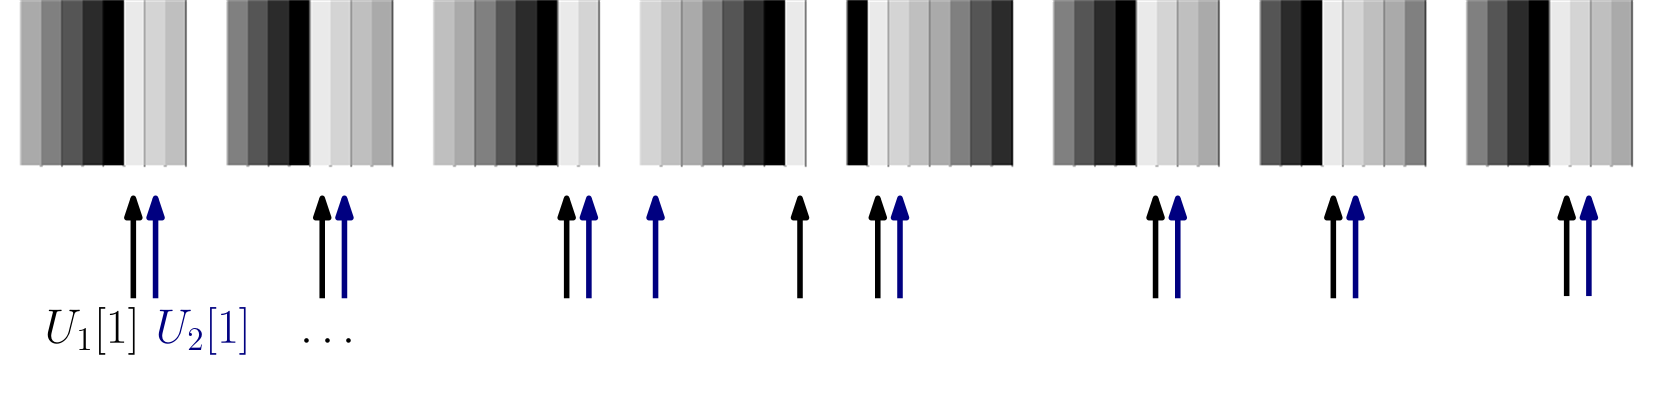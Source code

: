 <?xml version="1.0"?>
<!DOCTYPE ipe SYSTEM "ipe.dtd">
<ipe version="70212" creator="Ipe 7.2.12">
<info created="D:20191025181205" modified="D:20191025181205"/>
<bitmap id="1" width="1000" height="250" BitsPerComponent="8" ColorSpace="DeviceGray" Filter="FlateDecode" length="819" encoding="base64">
eNrt0yESglAARVGz3U3oJuxmsp1OJ7gEu8Vkxmw30+1uAqOv/MAMKs6c0xjGecD3DsPb/RLa
sKvCJiwX4RnOfbiF/VBwzcHcW+dg7jU5mHvHHMx3qkrjfekX9XRPVZfGH6VvdZjuPJrSeDP6
BMc/1WqWZ36a7k9d/CTbWb65znWuc53rXOc617nOda5znetc5zrXuc51rnOd61znOte5znWu
c53rXOc617nOda5znetc5zrXuc51rnOd61znOte5znWuc53rXOc617nOda5znetc5zrXuc51
rnOd61znOte5znWuc53rXOc617nOda5znetc5zrXuc51rnOd61znOte5znWuc53rXOc617nO
da5znetc5zrXuc51rnOd61znOte5znWuc53rXOc617nOda5znetc5zrXuc51rnOd61znOte5
znWuc53rXOc617nOda5znetc5zrXuc51rnOd61znOte5znWuc53rXOc617nOda5znetc5zrX
uc51rnOd61znOte5znWuc53rXOc617nOda5znetc5zrXuc51rnOd61znOte5znWuc53rXOc6
17nOda5znetc5zrXuc51rnOd61znOte5znWuc53rXOc617nOda5znetc5zrXuc51rnOd61zn
Ote5znWuc53rXOc617nOda5znetc5zrXuc51rnOd61znOte5znWuc53rXOc617nOda5znetc
5zrXuc51rnOd61znOte5znWuc53rXOc617nOda5znetc5zrXuc51rnOd61znOte5znWuc53r
XOc617nOda5znetc5zrXuc51rnOd61znOte5znWuc53rXOc617nOda5znetc5zrXuc51rnOd
61znOv/fzlPXxUX7mRvGjRv/7TgAAAAAAAAAAAAAAAAAAAAAAAAAAAAAAAAAAAAAAAAAAAAA
AAAAAAAAAAAAAAAAAAAAAAAAAAAAAAAAAAAAAAAAAAAAAAAAAAAAAAAAAAAAAAAAAAAAAAAA
AAAAAAAAAAAAAAAAAAAAAAAAAAAAAAAAAAAAAAAAAAAAAAAAAAAAAAAAAAAAAAAAAAAAAAAA
AADf9QLoEOaJ
</bitmap>
<ipestyle name="basic">
<symbol name="arrow/arc(spx)">
<path stroke="sym-stroke" fill="sym-stroke" pen="sym-pen">
0 0 m
-1 0.333 l
-1 -0.333 l
h
</path>
</symbol>
<symbol name="arrow/farc(spx)">
<path stroke="sym-stroke" fill="white" pen="sym-pen">
0 0 m
-1 0.333 l
-1 -0.333 l
h
</path>
</symbol>
<symbol name="arrow/ptarc(spx)">
<path stroke="sym-stroke" fill="sym-stroke" pen="sym-pen">
0 0 m
-1 0.333 l
-0.8 0 l
-1 -0.333 l
h
</path>
</symbol>
<symbol name="arrow/fptarc(spx)">
<path stroke="sym-stroke" fill="white" pen="sym-pen">
0 0 m
-1 0.333 l
-0.8 0 l
-1 -0.333 l
h
</path>
</symbol>
<symbol name="mark/circle(sx)" transformations="translations">
<path fill="sym-stroke">
0.6 0 0 0.6 0 0 e
0.4 0 0 0.4 0 0 e
</path>
</symbol>
<symbol name="mark/disk(sx)" transformations="translations">
<path fill="sym-stroke">
0.6 0 0 0.6 0 0 e
</path>
</symbol>
<symbol name="mark/fdisk(sfx)" transformations="translations">
<group>
<path fill="sym-fill">
0.5 0 0 0.5 0 0 e
</path>
<path fill="sym-stroke" fillrule="eofill">
0.6 0 0 0.6 0 0 e
0.4 0 0 0.4 0 0 e
</path>
</group>
</symbol>
<symbol name="mark/box(sx)" transformations="translations">
<path fill="sym-stroke" fillrule="eofill">
-0.6 -0.6 m
0.6 -0.6 l
0.6 0.6 l
-0.6 0.6 l
h
-0.4 -0.4 m
0.4 -0.4 l
0.4 0.4 l
-0.4 0.4 l
h
</path>
</symbol>
<symbol name="mark/square(sx)" transformations="translations">
<path fill="sym-stroke">
-0.6 -0.6 m
0.6 -0.6 l
0.6 0.6 l
-0.6 0.6 l
h
</path>
</symbol>
<symbol name="mark/fsquare(sfx)" transformations="translations">
<group>
<path fill="sym-fill">
-0.5 -0.5 m
0.5 -0.5 l
0.5 0.5 l
-0.5 0.5 l
h
</path>
<path fill="sym-stroke" fillrule="eofill">
-0.6 -0.6 m
0.6 -0.6 l
0.6 0.6 l
-0.6 0.6 l
h
-0.4 -0.4 m
0.4 -0.4 l
0.4 0.4 l
-0.4 0.4 l
h
</path>
</group>
</symbol>
<symbol name="mark/cross(sx)" transformations="translations">
<group>
<path fill="sym-stroke">
-0.43 -0.57 m
0.57 0.43 l
0.43 0.57 l
-0.57 -0.43 l
h
</path>
<path fill="sym-stroke">
-0.43 0.57 m
0.57 -0.43 l
0.43 -0.57 l
-0.57 0.43 l
h
</path>
</group>
</symbol>
<symbol name="arrow/fnormal(spx)">
<path stroke="sym-stroke" fill="white" pen="sym-pen">
0 0 m
-1 0.333 l
-1 -0.333 l
h
</path>
</symbol>
<symbol name="arrow/pointed(spx)">
<path stroke="sym-stroke" fill="sym-stroke" pen="sym-pen">
0 0 m
-1 0.333 l
-0.8 0 l
-1 -0.333 l
h
</path>
</symbol>
<symbol name="arrow/fpointed(spx)">
<path stroke="sym-stroke" fill="white" pen="sym-pen">
0 0 m
-1 0.333 l
-0.8 0 l
-1 -0.333 l
h
</path>
</symbol>
<symbol name="arrow/linear(spx)">
<path stroke="sym-stroke" pen="sym-pen">
-1 0.333 m
0 0 l
-1 -0.333 l
</path>
</symbol>
<symbol name="arrow/fdouble(spx)">
<path stroke="sym-stroke" fill="white" pen="sym-pen">
0 0 m
-1 0.333 l
-1 -0.333 l
h
-1 0 m
-2 0.333 l
-2 -0.333 l
h
</path>
</symbol>
<symbol name="arrow/double(spx)">
<path stroke="sym-stroke" fill="sym-stroke" pen="sym-pen">
0 0 m
-1 0.333 l
-1 -0.333 l
h
-1 0 m
-2 0.333 l
-2 -0.333 l
h
</path>
</symbol>
<pen name="heavier" value="0.8"/>
<pen name="fat" value="1.2"/>
<pen name="ultrafat" value="2"/>
<symbolsize name="large" value="5"/>
<symbolsize name="small" value="2"/>
<symbolsize name="tiny" value="1.1"/>
<arrowsize name="large" value="10"/>
<arrowsize name="small" value="5"/>
<arrowsize name="tiny" value="3"/>
<color name="red" value="1 0 0"/>
<color name="green" value="0 1 0"/>
<color name="blue" value="0 0 1"/>
<color name="yellow" value="1 1 0"/>
<color name="orange" value="1 0.647 0"/>
<color name="gold" value="1 0.843 0"/>
<color name="purple" value="0.627 0.125 0.941"/>
<color name="gray" value="0.745"/>
<color name="brown" value="0.647 0.165 0.165"/>
<color name="navy" value="0 0 0.502"/>
<color name="pink" value="1 0.753 0.796"/>
<color name="seagreen" value="0.18 0.545 0.341"/>
<color name="turquoise" value="0.251 0.878 0.816"/>
<color name="violet" value="0.933 0.51 0.933"/>
<color name="darkblue" value="0 0 0.545"/>
<color name="darkcyan" value="0 0.545 0.545"/>
<color name="darkgray" value="0.663"/>
<color name="darkgreen" value="0 0.392 0"/>
<color name="darkmagenta" value="0.545 0 0.545"/>
<color name="darkorange" value="1 0.549 0"/>
<color name="darkred" value="0.545 0 0"/>
<color name="lightblue" value="0.678 0.847 0.902"/>
<color name="lightcyan" value="0.878 1 1"/>
<color name="lightgray" value="0.827"/>
<color name="lightgreen" value="0.565 0.933 0.565"/>
<color name="lightyellow" value="1 1 0.878"/>
<dashstyle name="dashed" value="[4] 0"/>
<dashstyle name="dotted" value="[1 3] 0"/>
<dashstyle name="dash dotted" value="[4 2 1 2] 0"/>
<dashstyle name="dash dot dotted" value="[4 2 1 2 1 2] 0"/>
<textsize name="large" value="\large"/>
<textsize name="Large" value="\Large"/>
<textsize name="LARGE" value="\LARGE"/>
<textsize name="huge" value="\huge"/>
<textsize name="Huge" value="\Huge"/>
<textsize name="small" value="\small"/>
<textsize name="footnote" value="\footnotesize"/>
<textsize name="tiny" value="\tiny"/>
<textstyle name="center" begin="\begin{center}" end="\end{center}"/>
<textstyle name="itemize" begin="\begin{itemize}" end="\end{itemize}"/>
<textstyle name="item" begin="\begin{itemize}\item{}" end="\end{itemize}"/>
<gridsize name="4 pts" value="4"/>
<gridsize name="8 pts (~3 mm)" value="8"/>
<gridsize name="16 pts (~6 mm)" value="16"/>
<gridsize name="32 pts (~12 mm)" value="32"/>
<gridsize name="10 pts (~3.5 mm)" value="10"/>
<gridsize name="20 pts (~7 mm)" value="20"/>
<gridsize name="14 pts (~5 mm)" value="14"/>
<gridsize name="28 pts (~10 mm)" value="28"/>
<gridsize name="56 pts (~20 mm)" value="56"/>
<anglesize name="90 deg" value="90"/>
<anglesize name="60 deg" value="60"/>
<anglesize name="45 deg" value="45"/>
<anglesize name="30 deg" value="30"/>
<anglesize name="22.5 deg" value="22.5"/>
<opacity name="10%" value="0.1"/>
<opacity name="30%" value="0.3"/>
<opacity name="50%" value="0.5"/>
<opacity name="75%" value="0.75"/>
<tiling name="falling" angle="-60" step="4" width="1"/>
<tiling name="rising" angle="30" step="4" width="1"/>
</ipestyle>
<page>
<layer name="alpha"/>
<view layers="alpha" active="alpha"/>
<image layer="alpha" rect="0 346.625 595 495.375" bitmap="1"/>
<path stroke="black" pen="ultrafat" arrow="normal/normal">
48 388 m
48 424 l
</path>
<path stroke="black" pen="ultrafat" arrow="normal/normal">
116 388 m
116 424 l
</path>
<path stroke="black" pen="ultrafat" arrow="normal/normal">
204 388 m
204 424 l
</path>
<path matrix="1 0 0 0.9 0 42.4" stroke="black" pen="ultrafat" arrow="normal/normal">
288 384 m
288 424 l
</path>
<path matrix="1 0 0 0.9 0 42.4" stroke="black" pen="ultrafat" arrow="normal/normal">
316 384 m
316 424 l
</path>
<path matrix="1 0 0 0.9 0 42.4" stroke="black" pen="ultrafat" arrow="normal/normal">
416 384 m
416 424 l
</path>
<path matrix="1 0 0 0.9 0 46" stroke="black" pen="ultrafat" arrow="normal/normal">
480 380 m
480 420 l
</path>
<path matrix="1 0 0 0.8 0 88" stroke="black" pen="ultrafat" arrow="normal/normal">
564 376 m
564 420 l
</path>
<path matrix="1 0 0 1 8 0" stroke="navy" pen="ultrafat" arrow="normal/normal">
48 388 m
48 424 l
</path>
<path matrix="1 0 0 1 8 0" stroke="navy" pen="ultrafat" arrow="normal/normal">
116 388 m
116 424 l
</path>
<path matrix="1 0 0 1 8 0" stroke="navy" pen="ultrafat" arrow="normal/normal">
204 388 m
204 424 l
</path>
<path matrix="1 0 0 0.9 -52 42.4" stroke="navy" pen="ultrafat" arrow="normal/normal">
288 384 m
288 424 l
</path>
<path matrix="1 0 0 0.9 8 42.4" stroke="navy" pen="ultrafat" arrow="normal/normal">
316 384 m
316 424 l
</path>
<path matrix="1 0 0 0.9 8 42.4" stroke="navy" pen="ultrafat" arrow="normal/normal">
416 384 m
416 424 l
</path>
<path matrix="1 0 0 0.9 8 46" stroke="navy" pen="ultrafat" arrow="normal/normal">
480 380 m
480 420 l
</path>
<path matrix="1 0 0 0.8 8 88" stroke="navy" pen="ultrafat" arrow="normal/normal">
564 376 m
564 420 l
</path>
<text matrix="1 0 0 1 0 -8" transformations="translations" pos="56 380" stroke="navy" type="label" width="34.29" height="12.896" depth="4.29" valign="baseline" size="LARGE" style="math">U_2[1]</text>
<text matrix="1 0 0 1 -40 -8" transformations="translations" pos="56 380" stroke="black" type="label" width="34.29" height="12.896" depth="4.29" valign="baseline" size="LARGE" style="math">U_1[1]</text>
<text transformations="translations" pos="108 372" stroke="black" type="label" width="19.786" height="1.674" depth="0" valign="baseline" size="LARGE" style="math">\ldots</text>
</page>
</ipe>
